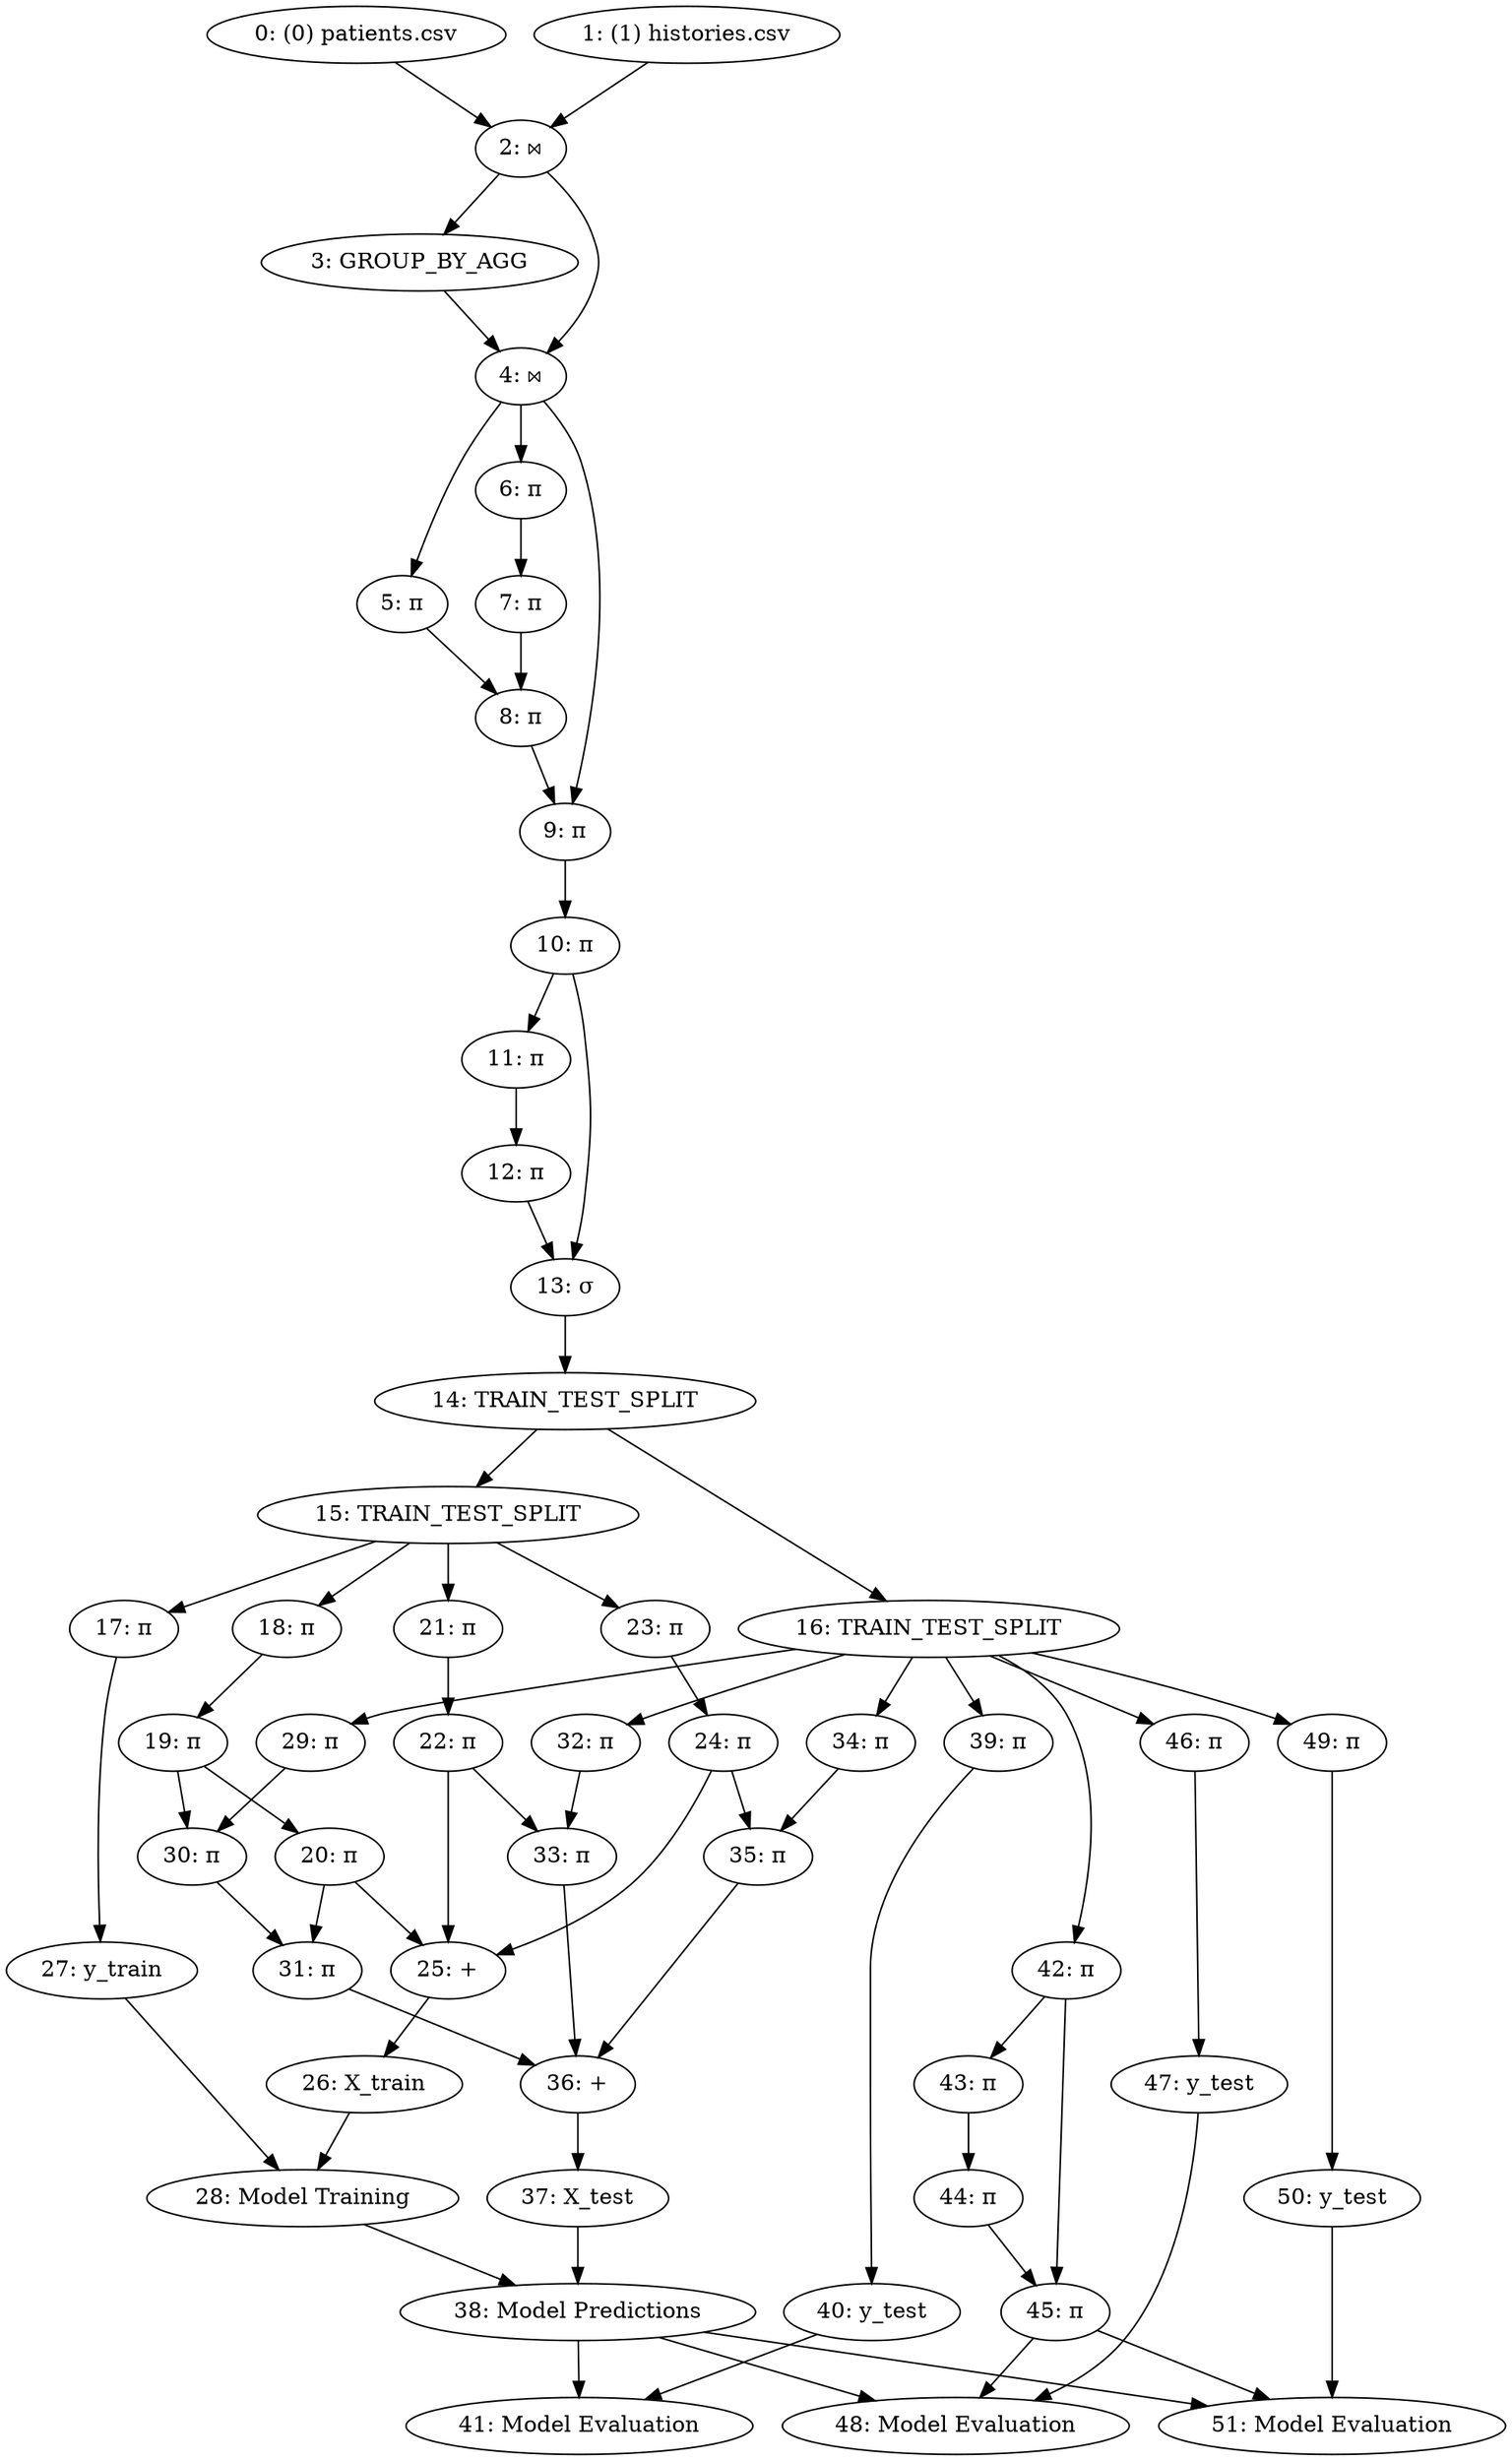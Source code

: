 strict digraph "" {
	graph [bb="0,0,826.1,1548"];
	node [label="\N"];
	"0: (0) patients.csv"	[fillcolor="#FFFFFF",
		fontcolor="#000000",
		height=0.5,
		operator_name="(0) patients.csv",
		pos="188.6,1530",
		style=filled,
		width=2.0582];
	"2: ⋈"	[fillcolor="#FFFFFF",
		fontcolor="#000000",
		height=0.5,
		operator_name=⋈,
		pos="272.6,1458",
		style=filled,
		width=0.75];
	"0: (0) patients.csv" -> "2: ⋈"	[pos="e,256.22,1472.6 208.5,1512.4 220.22,1502.7 235.13,1490.2 247.63,1479.8"];
	"3: GROUP_BY_AGG"	[fillcolor="#FFFFFF",
		fontcolor="#000000",
		height=0.5,
		operator_name=GROUP_BY_AGG,
		pos="331.6,1386",
		style=filled,
		width=2.4914];
	"2: ⋈" -> "3: GROUP_BY_AGG"	[pos="e,317.16,1404.1 285.4,1441.8 292.56,1433.3 301.68,1422.5 309.92,1412.7"];
	"4: ⋈"	[fillcolor="#FFFFFF",
		fontcolor="#000000",
		height=0.5,
		operator_name=⋈,
		pos="272.6,1314",
		style=filled,
		width=0.75];
	"2: ⋈" -> "4: ⋈"	[pos="e,257.75,1329.2 257.75,1442.8 248.56,1432.9 237.58,1418.9 232.6,1404 227.51,1388.8 227.51,1383.2 232.6,1368 236.29,1357 243.29,1346.4 \
250.42,1337.6"];
	"3: GROUP_BY_AGG" -> "4: ⋈"	[pos="e,285.15,1329.9 317.32,1368.1 309.87,1359.2 300.65,1348.3 292.52,1338.6"];
	"5: π"	[fillcolor="#FFFFFF",
		fontcolor="#000000",
		height=0.5,
		operator_name=π,
		pos="272.6,1170",
		style=filled,
		width=0.75];
	"4: ⋈" -> "5: π"	[pos="e,272.6,1188.1 272.6,1295.6 272.6,1271.6 272.6,1228.1 272.6,1199.4"];
	"6: π"	[fillcolor="#FFFFFF",
		fontcolor="#000000",
		height=0.5,
		operator_name=π,
		pos="335.6,1242",
		style=filled,
		width=0.75];
	"4: ⋈" -> "6: π"	[pos="e,322.26,1257.8 285.96,1298.2 294.31,1288.9 305.24,1276.7 314.72,1266.2"];
	"9: π"	[fillcolor="#FFFFFF",
		fontcolor="#000000",
		height=0.5,
		operator_name=π,
		pos="244.6,1026",
		style=filled,
		width=0.75];
	"4: ⋈" -> "9: π"	[pos="e,241.35,1044.1 266.17,1296.3 257.43,1272.7 242.22,1227.8 236.6,1188 229.89,1140.5 233.01,1127.9 236.6,1080 237.2,1072 238.3,1063.4 \
239.51,1055.4"];
	"8: π"	[fillcolor="#FFFFFF",
		fontcolor="#000000",
		height=0.5,
		operator_name=π,
		pos="272.6,1098",
		style=filled,
		width=0.75];
	"5: π" -> "8: π"	[pos="e,272.6,1116.1 272.6,1151.7 272.6,1144.4 272.6,1135.7 272.6,1127.5"];
	"7: π"	[fillcolor="#FFFFFF",
		fontcolor="#000000",
		height=0.5,
		operator_name=π,
		pos="344.6,1170",
		style=filled,
		width=0.75];
	"6: π" -> "7: π"	[pos="e,342.4,1188.1 337.82,1223.7 338.77,1216.3 339.9,1207.5 340.97,1199.3"];
	"10: π"	[fillcolor="#FFFFFF",
		fontcolor="#000000",
		height=0.5,
		operator_name=π,
		pos="244.6,954",
		style=filled,
		width=0.79437];
	"9: π" -> "10: π"	[pos="e,244.6,972.1 244.6,1007.7 244.6,1000.4 244.6,991.73 244.6,983.54"];
	"1: (1) histories.csv"	[fillcolor="#FFFFFF",
		fontcolor="#000000",
		height=0.5,
		operator_name="(1) histories.csv",
		pos="357.6,1530",
		style=filled,
		width=2.1304];
	"1: (1) histories.csv" -> "2: ⋈"	[pos="e,289.17,1472.6 337.45,1512.4 325.6,1502.7 310.51,1490.2 297.86,1479.8"];
	"8: π" -> "9: π"	[pos="e,251.19,1043.5 265.96,1080.4 262.82,1072.6 258.99,1063 255.45,1054.1"];
	"7: π" -> "8: π"	[pos="e,287.5,1113.5 329.68,1154.5 319.83,1144.9 306.74,1132.2 295.57,1121.3"];
	"11: π"	[fillcolor="#FFFFFF",
		fontcolor="#000000",
		height=0.5,
		operator_name=π,
		pos="273.6,882",
		style=filled,
		width=0.79437];
	"10: π" -> "11: π"	[pos="e,266.64,899.79 251.62,936.05 254.82,928.32 258.7,918.96 262.3,910.27"];
	"13: σ"	[fillcolor="#FFFFFF",
		fontcolor="#000000",
		height=0.5,
		operator_name=σ,
		pos="244.6,738",
		style=filled,
		width=0.81243];
	"10: π" -> "13: σ"	[pos="e,240.94,756.09 240.94,935.91 238.92,925.57 236.62,912.09 235.6,900 231.57,852.17 231.57,839.83 235.6,792 236.27,783.97 237.52,775.33 \
238.87,767.4"];
	"12: π"	[fillcolor="#FFFFFF",
		fontcolor="#000000",
		height=0.5,
		operator_name=π,
		pos="273.6,810",
		style=filled,
		width=0.79437];
	"11: π" -> "12: π"	[pos="e,273.6,828.1 273.6,863.7 273.6,856.41 273.6,847.73 273.6,839.54"];
	"14: TRAIN_TEST_SPLIT"	[fillcolor="#FFFFFF",
		fontcolor="#000000",
		height=0.5,
		operator_name=TRAIN_TEST_SPLIT,
		pos="244.6,666",
		style=filled,
		width=2.8889];
	"13: σ" -> "14: TRAIN_TEST_SPLIT"	[pos="e,244.6,684.1 244.6,719.7 244.6,712.41 244.6,703.73 244.6,695.54"];
	"12: π" -> "13: σ"	[pos="e,251.55,755.79 266.58,792.05 263.37,784.32 259.49,774.96 255.89,766.27"];
	"15: TRAIN_TEST_SPLIT"	[fillcolor="#FFFFFF",
		fontcolor="#000000",
		height=0.5,
		operator_name=TRAIN_TEST_SPLIT,
		pos="178.6,594",
		style=filled,
		width=2.8889];
	"14: TRAIN_TEST_SPLIT" -> "15: TRAIN_TEST_SPLIT"	[pos="e,194.43,611.79 228.62,648.05 220.68,639.63 210.92,629.28 202.14,619.97"];
	"16: TRAIN_TEST_SPLIT"	[fillcolor="#FFFFFF",
		fontcolor="#000000",
		height=0.5,
		operator_name=TRAIN_TEST_SPLIT,
		pos="515.6,522",
		style=filled,
		width=2.8889];
	"14: TRAIN_TEST_SPLIT" -> "16: TRAIN_TEST_SPLIT"	[pos="e,484.18,539.46 276.21,648.43 325.27,622.73 419.73,573.23 474.18,544.7"];
	"17: π"	[fillcolor="#FFFFFF",
		fontcolor="#000000",
		height=0.5,
		operator_name=π,
		pos="28.597,522",
		style=filled,
		width=0.79437];
	"15: TRAIN_TEST_SPLIT" -> "17: π"	[pos="e,50.979,533.44 143.43,576.59 118.54,564.97 85.399,549.51 61.12,538.18"];
	"18: π"	[fillcolor="#FFFFFF",
		fontcolor="#000000",
		height=0.5,
		operator_name=π,
		pos="103.6,522",
		style=filled,
		width=0.79437];
	"15: TRAIN_TEST_SPLIT" -> "18: π"	[pos="e,119.05,537.42 160.44,576.05 150.45,566.73 137.94,555.06 127.2,545.03"];
	"21: π"	[fillcolor="#FFFFFF",
		fontcolor="#000000",
		height=0.5,
		operator_name=π,
		pos="178.6,522",
		style=filled,
		width=0.79437];
	"15: TRAIN_TEST_SPLIT" -> "21: π"	[pos="e,178.6,540.1 178.6,575.7 178.6,568.41 178.6,559.73 178.6,551.54"];
	"23: π"	[fillcolor="#FFFFFF",
		fontcolor="#000000",
		height=0.5,
		operator_name=π,
		pos="253.6,522",
		style=filled,
		width=0.79437];
	"15: TRAIN_TEST_SPLIT" -> "23: π"	[pos="e,238.14,537.42 196.75,576.05 206.74,566.73 219.25,555.06 229.99,545.03"];
	"29: π"	[fillcolor="#FFFFFF",
		fontcolor="#000000",
		height=0.5,
		operator_name=π,
		pos="328.6,450",
		style=filled,
		width=0.79437];
	"16: TRAIN_TEST_SPLIT" -> "29: π"	[pos="e,350.76,461.58 468.57,505.61 438.8,495.57 399.64,481.8 365.6,468 364.08,467.39 362.54,466.74 360.99,466.08"];
	"32: π"	[fillcolor="#FFFFFF",
		fontcolor="#000000",
		height=0.5,
		operator_name=π,
		pos="403.6,450",
		style=filled,
		width=0.79437];
	"16: TRAIN_TEST_SPLIT" -> "32: π"	[pos="e,423.54,463.46 488.77,504.23 472,493.75 450.39,480.24 433.13,469.46"];
	"34: π"	[fillcolor="#FFFFFF",
		fontcolor="#000000",
		height=0.5,
		operator_name=π,
		pos="478.6,450",
		style=filled,
		width=0.79437];
	"16: TRAIN_TEST_SPLIT" -> "34: π"	[pos="e,487.38,467.62 506.45,503.7 502.31,495.87 497.33,486.44 492.73,477.73"];
	"39: π"	[fillcolor="#FFFFFF",
		fontcolor="#000000",
		height=0.5,
		operator_name=π,
		pos="553.6,450",
		style=filled,
		width=0.79437];
	"16: TRAIN_TEST_SPLIT" -> "39: π"	[pos="e,544.83,467.14 524.99,503.7 529.35,495.67 534.63,485.95 539.45,477.05"];
	"42: π"	[fillcolor="#FFFFFF",
		fontcolor="#000000",
		height=0.5,
		operator_name=π,
		pos="577.6,306",
		style=filled,
		width=0.79437];
	"16: TRAIN_TEST_SPLIT" -> "42: π"	[pos="e,584.64,323.68 552.77,504.72 567.67,496.11 583.26,483.97 591.6,468 613.77,425.5 600.11,368.02 588.57,334.48"];
	"46: π"	[fillcolor="#FFFFFF",
		fontcolor="#000000",
		height=0.5,
		operator_name=π,
		pos="667.6,450",
		style=filled,
		width=0.79437];
	"16: TRAIN_TEST_SPLIT" -> "46: π"	[pos="e,644.8,461.5 550.85,504.76 576.06,493.15 609.76,477.63 634.48,466.25"];
	"49: π"	[fillcolor="#FFFFFF",
		fontcolor="#000000",
		height=0.5,
		operator_name=π,
		pos="742.6,450",
		style=filled,
		width=0.79437];
	"16: TRAIN_TEST_SPLIT" -> "49: π"	[pos="e,720.53,461.83 575.42,506.91 613.22,497.37 662.83,483.68 705.6,468 707.13,467.44 708.69,466.84 710.26,466.21"];
	"27: y_train"	[fillcolor="#FFFFFF",
		fontcolor="#000000",
		height=0.5,
		operator_name=y_train,
		pos="56.597,306",
		style=filled,
		width=1.375];
	"17: π" -> "27: y_train"	[pos="e,54.343,324.23 30.841,503.85 35.644,467.14 46.96,380.66 52.864,335.53"];
	"19: π"	[fillcolor="#FFFFFF",
		fontcolor="#000000",
		height=0.5,
		operator_name=π,
		pos="103.6,450",
		style=filled,
		width=0.79437];
	"18: π" -> "19: π"	[pos="e,103.6,468.1 103.6,503.7 103.6,496.41 103.6,487.73 103.6,479.54"];
	"22: π"	[fillcolor="#FFFFFF",
		fontcolor="#000000",
		height=0.5,
		operator_name=π,
		pos="178.6,450",
		style=filled,
		width=0.79437];
	"21: π" -> "22: π"	[pos="e,178.6,468.1 178.6,503.7 178.6,496.41 178.6,487.73 178.6,479.54"];
	"24: π"	[fillcolor="#FFFFFF",
		fontcolor="#000000",
		height=0.5,
		operator_name=π,
		pos="253.6,450",
		style=filled,
		width=0.79437];
	"23: π" -> "24: π"	[pos="e,253.6,468.1 253.6,503.7 253.6,496.41 253.6,487.73 253.6,479.54"];
	"30: π"	[fillcolor="#FFFFFF",
		fontcolor="#000000",
		height=0.5,
		operator_name=π,
		pos="265.6,378",
		style=filled,
		width=0.79437];
	"29: π" -> "30: π"	[pos="e,279.24,394.16 314.93,433.81 306.75,424.73 296.19,413 286.94,402.72"];
	"33: π"	[fillcolor="#FFFFFF",
		fontcolor="#000000",
		height=0.5,
		operator_name=π,
		pos="340.6,378",
		style=filled,
		width=0.79437];
	"32: π" -> "33: π"	[pos="e,354.24,394.16 389.93,433.81 381.75,424.73 371.19,413 361.94,402.72"];
	"35: π"	[fillcolor="#FFFFFF",
		fontcolor="#000000",
		height=0.5,
		operator_name=π,
		pos="415.6,378",
		style=filled,
		width=0.79437];
	"34: π" -> "35: π"	[pos="e,429.24,394.16 464.93,433.81 456.75,424.73 446.19,413 436.94,402.72"];
	"40: y_test"	[fillcolor="#FFFFFF",
		fontcolor="#000000",
		height=0.5,
		operator_name=y_test,
		pos="485.6,90",
		style=filled,
		width=1.2639];
	"39: π" -> "40: y_test"	[pos="e,484.99,108.49 540.24,434.06 519.68,409.44 482.6,357.99 482.6,307 482.6,307 482.6,307 482.6,233 482.6,193.73 483.76,148.37 484.64,\
119.69"];
	"43: π"	[fillcolor="#FFFFFF",
		fontcolor="#000000",
		height=0.5,
		operator_name=π,
		pos="577.6,234",
		style=filled,
		width=0.79437];
	"42: π" -> "43: π"	[pos="e,577.6,252.1 577.6,287.7 577.6,280.41 577.6,271.73 577.6,263.54"];
	"45: π"	[fillcolor="#FFFFFF",
		fontcolor="#000000",
		height=0.5,
		operator_name=π,
		pos="577.6,90",
		style=filled,
		width=0.79437];
	"42: π" -> "45: π"	[pos="e,563.1,105.8 563.1,290.2 554.43,280.29 544.24,266.44 539.6,252 524.91,206.3 524.91,189.7 539.6,144 543.01,133.39 549.41,123.11 \
556,114.47"];
	"47: y_test"	[fillcolor="#FFFFFF",
		fontcolor="#000000",
		height=0.5,
		operator_name=y_test,
		pos="669.6,234",
		style=filled,
		width=1.2639];
	"46: π" -> "47: y_test"	[pos="e,669.44,252.23 667.76,431.85 668.1,395.14 668.91,308.66 669.33,263.53"];
	"50: y_test"	[fillcolor="#FFFFFF",
		fontcolor="#000000",
		height=0.5,
		operator_name=y_test,
		pos="740.6,162",
		style=filled,
		width=1.2639];
	"49: π" -> "50: y_test"	[pos="e,740.72,180.23 742.48,431.54 742.14,383.76 741.21,250.51 740.8,191.61"];
	"28: Model Training"	[fillcolor="#FFFFFF",
		fontcolor="#000000",
		height=0.5,
		operator_name="Model Training",
		pos="170.6,162",
		style=filled,
		width=2.2222];
	"27: y_train" -> "28: Model Training"	[pos="e,148.58,179.73 64.966,287.93 74.567,269.24 91.471,238.88 110.6,216 119.2,205.71 129.84,195.65 139.76,187.11"];
	"19: π" -> "30: π"	[pos="e,242.01,388.76 126.25,438.46 130.98,436.3 135.94,434.06 140.6,432 171.21,418.48 206.32,403.65 231.52,393.13"];
	"20: π"	[fillcolor="#FFFFFF",
		fontcolor="#000000",
		height=0.5,
		operator_name=π,
		pos="113.6,378",
		style=filled,
		width=0.79437];
	"19: π" -> "20: π"	[pos="e,111.15,396.1 106.07,431.7 107.12,424.32 108.38,415.52 109.56,407.25"];
	"22: π" -> "33: π"	[pos="e,317.97,389.58 201.23,438.42 205.96,436.26 210.93,434.03 215.6,432 254.36,415.18 264.83,412.82 303.6,396 304.91,395.43 306.25,394.84 \
307.6,394.25"];
	"25: +"	[fillcolor="#FFFFFF",
		fontcolor="#000000",
		height=0.5,
		operator_name="+",
		pos="170.6,306",
		style=filled,
		width=0.83333];
	"22: π" -> "25: +"	[pos="e,171.56,324.11 177.62,431.59 176.27,407.61 173.82,364.14 172.2,335.42"];
	"24: π" -> "35: π"	[pos="e,392.97,389.58 276.23,438.42 280.96,436.26 285.93,434.03 290.6,432 329.36,415.18 339.83,412.82 378.6,396 379.91,395.43 381.25,394.84 \
382.6,394.25"];
	"24: π" -> "25: +"	[pos="e,180.01,323.1 244.08,432.71 229.82,408.32 202.78,362.05 185.78,332.97"];
	"31: π"	[fillcolor="#FFFFFF",
		fontcolor="#000000",
		height=0.5,
		operator_name=π,
		pos="265.6,306",
		style=filled,
		width=0.79437];
	"30: π" -> "31: π"	[pos="e,265.6,324.1 265.6,359.7 265.6,352.41 265.6,343.73 265.6,335.54"];
	"36: +"	[fillcolor="#FFFFFF",
		fontcolor="#000000",
		height=0.5,
		operator_name="+",
		pos="335.6,234",
		style=filled,
		width=0.83333];
	"33: π" -> "36: +"	[pos="e,336.2,252.11 339.98,359.59 339.14,335.61 337.61,292.14 336.6,263.42"];
	"35: π" -> "36: +"	[pos="e,344.91,251.54 406.42,360.71 392.75,336.45 366.89,290.55 350.49,261.43"];
	"41: Model Evaluation"	[fillcolor="#FFFFFF",
		fontcolor="#000000",
		height=0.5,
		operator_name="Model Evaluation",
		pos="342.6,18",
		style=filled,
		width=2.4583];
	"40: y_test" -> "41: Model Evaluation"	[pos="e,375.45,35.082 457.69,75.337 437.25,65.331 409.12,51.563 385.79,40.142"];
	"44: π"	[fillcolor="#FFFFFF",
		fontcolor="#000000",
		height=0.5,
		operator_name=π,
		pos="577.6,162",
		style=filled,
		width=0.79437];
	"43: π" -> "44: π"	[pos="e,577.6,180.1 577.6,215.7 577.6,208.41 577.6,199.73 577.6,191.54"];
	"48: Model Evaluation"	[fillcolor="#FFFFFF",
		fontcolor="#000000",
		height=0.5,
		operator_name="Model Evaluation",
		pos="542.6,18",
		style=filled,
		width=2.4583];
	"45: π" -> "48: Model Evaluation"	[pos="e,551.08,35.956 569.3,72.411 565.39,64.593 560.63,55.061 556.21,46.226"];
	"51: Model Evaluation"	[fillcolor="#FFFFFF",
		fontcolor="#000000",
		height=0.5,
		operator_name="Model Evaluation",
		pos="737.6,18",
		style=filled,
		width=2.4583];
	"45: π" -> "51: Model Evaluation"	[pos="e,701.42,34.827 600.52,78.971 624.1,68.657 661.47,52.306 691.24,39.28"];
	"47: y_test" -> "48: Model Evaluation"	[pos="e,573.1,35.154 667.37,215.91 662.58,184.67 648.92,117.39 615.6,72 606.82,60.045 594.55,49.683 582.57,41.371"];
	"50: y_test" -> "51: Model Evaluation"	[pos="e,737.96,36.111 740.23,143.59 739.72,119.61 738.8,76.142 738.2,47.418"];
	"38: Model Predictions"	[fillcolor="#FFFFFF",
		fontcolor="#000000",
		height=0.5,
		operator_name="Model Predictions",
		pos="332.6,90",
		style=filled,
		width=2.4914];
	"28: Model Training" -> "38: Model Predictions"	[pos="e,295.9,106.86 206.55,145.46 229.8,135.42 260.3,122.24 285.48,111.36"];
	"20: π" -> "25: +"	[pos="e,157.98,322.49 126.25,361.46 133.48,352.58 142.71,341.25 150.87,331.22"];
	"20: π" -> "31: π"	[pos="e,243.18,317.32 136.35,366.52 162.02,354.7 203.97,335.38 233.09,321.97"];
	"26: X_train"	[fillcolor="#FFFFFF",
		fontcolor="#000000",
		height=0.5,
		operator_name=X_train,
		pos="170.6,234",
		style=filled,
		width=1.4306];
	"25: +" -> "26: X_train"	[pos="e,170.6,252.1 170.6,287.7 170.6,280.41 170.6,271.73 170.6,263.54"];
	"31: π" -> "36: +"	[pos="e,320.77,249.82 280.44,290.15 289.82,280.78 302.12,268.48 312.72,257.88"];
	"37: X_test"	[fillcolor="#FFFFFF",
		fontcolor="#000000",
		height=0.5,
		operator_name=X_test,
		pos="333.6,162",
		style=filled,
		width=1.3194];
	"36: +" -> "37: X_test"	[pos="e,334.09,180.1 335.1,215.7 334.89,208.41 334.65,199.73 334.41,191.54"];
	"44: π" -> "45: π"	[pos="e,577.6,108.1 577.6,143.7 577.6,136.41 577.6,127.73 577.6,119.54"];
	"38: Model Predictions" -> "41: Model Evaluation"	[pos="e,340.15,36.104 335.07,71.697 336.12,64.322 337.38,55.524 338.56,47.25"];
	"38: Model Predictions" -> "48: Model Evaluation"	[pos="e,497.98,33.872 377.65,73.983 409.73,63.29 453.04,48.853 487.23,37.457"];
	"38: Model Predictions" -> "51: Model Evaluation"	[pos="e,671.97,30.392 399.07,77.54 461.26,66.815 556.72,50.342 639.6,36 646.46,34.812 653.6,33.575 660.75,32.336"];
	"26: X_train" -> "28: Model Training"	[pos="e,170.6,180.1 170.6,215.7 170.6,208.41 170.6,199.73 170.6,191.54"];
	"37: X_test" -> "38: Model Predictions"	[pos="e,332.84,108.1 333.35,143.7 333.25,136.41 333.12,127.73 333.01,119.54"];
}
